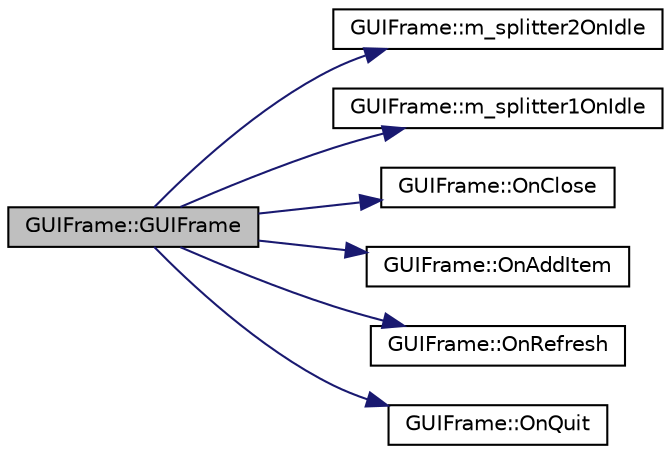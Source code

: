 digraph "GUIFrame::GUIFrame"
{
  edge [fontname="Helvetica",fontsize="10",labelfontname="Helvetica",labelfontsize="10"];
  node [fontname="Helvetica",fontsize="10",shape=record];
  rankdir="LR";
  Node1 [label="GUIFrame::GUIFrame",height=0.2,width=0.4,color="black", fillcolor="grey75", style="filled", fontcolor="black"];
  Node1 -> Node2 [color="midnightblue",fontsize="10",style="solid",fontname="Helvetica"];
  Node2 [label="GUIFrame::m_splitter2OnIdle",height=0.2,width=0.4,color="black", fillcolor="white", style="filled",URL="$class_g_u_i_frame.html#ad175028388eacf06fac046f5bb6a8c2e"];
  Node1 -> Node3 [color="midnightblue",fontsize="10",style="solid",fontname="Helvetica"];
  Node3 [label="GUIFrame::m_splitter1OnIdle",height=0.2,width=0.4,color="black", fillcolor="white", style="filled",URL="$class_g_u_i_frame.html#acd4f81331a4805ec3fe95d9ab9c6caa1"];
  Node1 -> Node4 [color="midnightblue",fontsize="10",style="solid",fontname="Helvetica"];
  Node4 [label="GUIFrame::OnClose",height=0.2,width=0.4,color="black", fillcolor="white", style="filled",URL="$class_g_u_i_frame.html#a6b99e20a320f07b2551dd0797d798e40"];
  Node1 -> Node5 [color="midnightblue",fontsize="10",style="solid",fontname="Helvetica"];
  Node5 [label="GUIFrame::OnAddItem",height=0.2,width=0.4,color="black", fillcolor="white", style="filled",URL="$class_g_u_i_frame.html#a61c2049883d2bd8dbe7ee4bbf23a7210"];
  Node1 -> Node6 [color="midnightblue",fontsize="10",style="solid",fontname="Helvetica"];
  Node6 [label="GUIFrame::OnRefresh",height=0.2,width=0.4,color="black", fillcolor="white", style="filled",URL="$class_g_u_i_frame.html#a7d9938c3ae00b4e8d1367b94b24ea326"];
  Node1 -> Node7 [color="midnightblue",fontsize="10",style="solid",fontname="Helvetica"];
  Node7 [label="GUIFrame::OnQuit",height=0.2,width=0.4,color="black", fillcolor="white", style="filled",URL="$class_g_u_i_frame.html#ab0ffdd17fab85e47117dcb0a19a2eb6d"];
}
